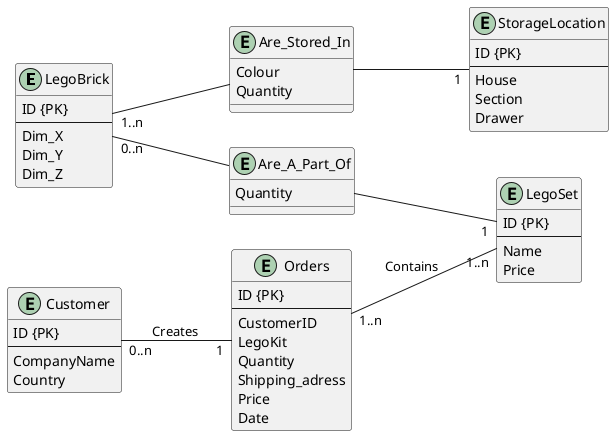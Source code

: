 @startuml ER-diagram
left to right direction


entity LegoBrick{
    ID {PK}
    --
    Dim_X
    Dim_Y
    Dim_Z
}

entity StorageLocation{
    ID {PK}
    --
    House
    Section
    Drawer
}

entity LegoSet{
    ID {PK}
    --
    Name
    Price
}

entity Customer{
    ID {PK}
    --
    CompanyName
    Country
}

entity Orders{
    ID {PK}
    --
    CustomerID
    LegoKit
    Quantity
    Shipping_adress
    Price
    Date
}

entity Are_A_Part_Of{
    Quantity
}

entity Are_Stored_In{
    Colour 
    Quantity
}

LegoBrick "0..n" --  Are_A_Part_Of
Are_A_Part_Of -- "1" LegoSet
LegoBrick "1..n" -- Are_Stored_In
Are_Stored_In -- "1" StorageLocation

Customer "0..n" -- "1" Orders : Creates
Orders "1..n" -- "1..n" LegoSet : Contains
@enduml